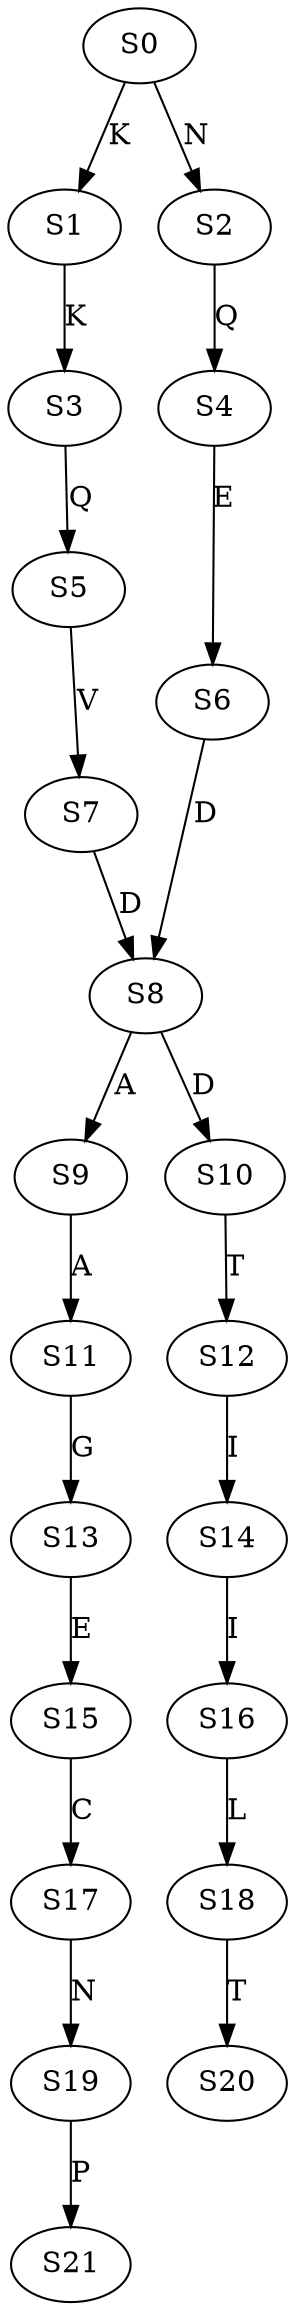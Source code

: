 strict digraph  {
	S0 -> S1 [ label = K ];
	S0 -> S2 [ label = N ];
	S1 -> S3 [ label = K ];
	S2 -> S4 [ label = Q ];
	S3 -> S5 [ label = Q ];
	S4 -> S6 [ label = E ];
	S5 -> S7 [ label = V ];
	S6 -> S8 [ label = D ];
	S7 -> S8 [ label = D ];
	S8 -> S9 [ label = A ];
	S8 -> S10 [ label = D ];
	S9 -> S11 [ label = A ];
	S10 -> S12 [ label = T ];
	S11 -> S13 [ label = G ];
	S12 -> S14 [ label = I ];
	S13 -> S15 [ label = E ];
	S14 -> S16 [ label = I ];
	S15 -> S17 [ label = C ];
	S16 -> S18 [ label = L ];
	S17 -> S19 [ label = N ];
	S18 -> S20 [ label = T ];
	S19 -> S21 [ label = P ];
}
